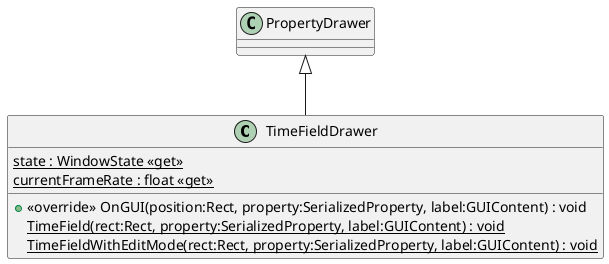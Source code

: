 @startuml
class TimeFieldDrawer {
    {static} state : WindowState <<get>>
    {static} currentFrameRate : float <<get>>
    + <<override>> OnGUI(position:Rect, property:SerializedProperty, label:GUIContent) : void
    {static} TimeField(rect:Rect, property:SerializedProperty, label:GUIContent) : void
    {static} TimeFieldWithEditMode(rect:Rect, property:SerializedProperty, label:GUIContent) : void
}
PropertyDrawer <|-- TimeFieldDrawer
@enduml
